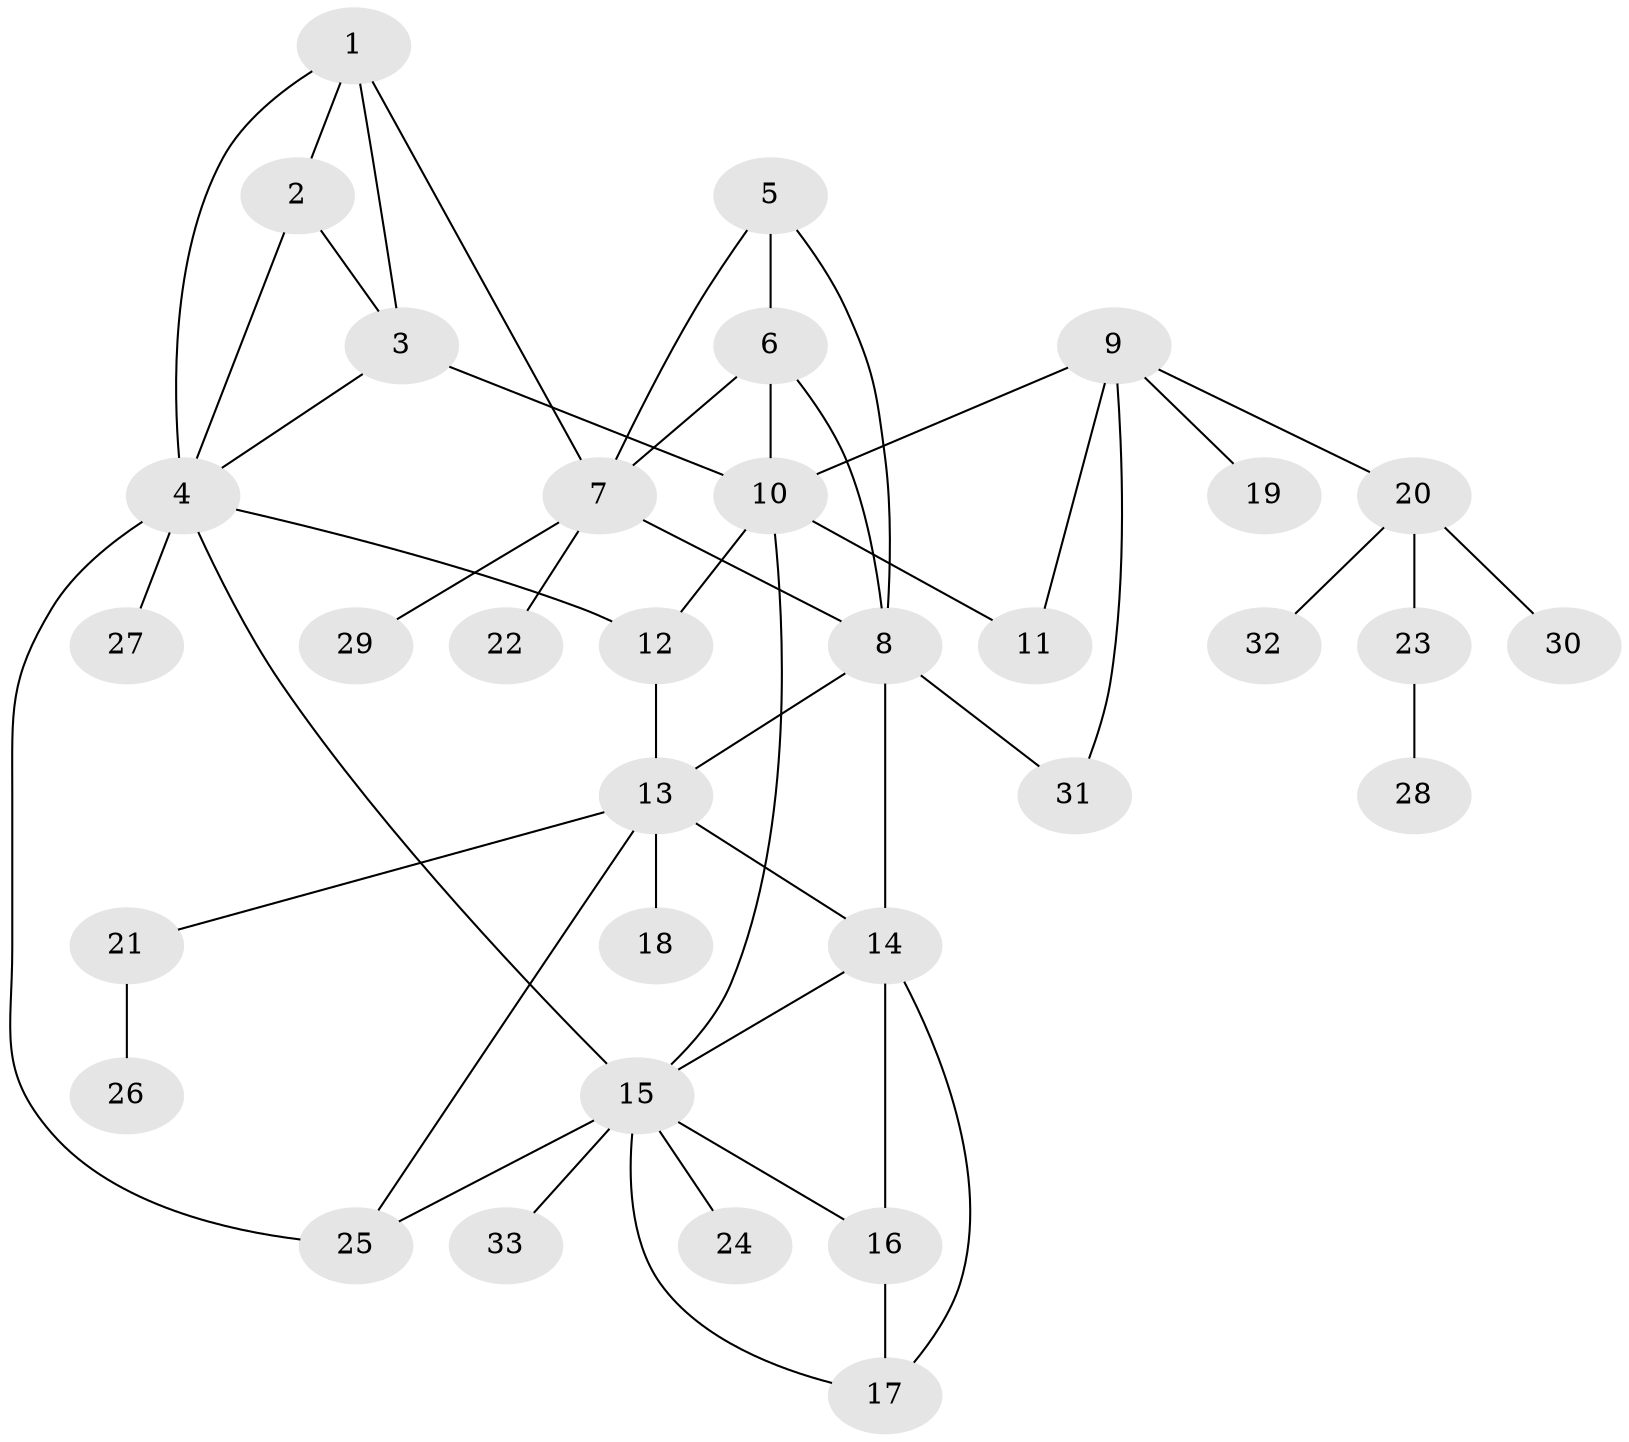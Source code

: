 // original degree distribution, {5: 0.09876543209876543, 4: 0.037037037037037035, 10: 0.037037037037037035, 6: 0.037037037037037035, 9: 0.012345679012345678, 7: 0.037037037037037035, 1: 0.5555555555555556, 2: 0.14814814814814814, 3: 0.037037037037037035}
// Generated by graph-tools (version 1.1) at 2025/52/03/04/25 22:52:11]
// undirected, 33 vertices, 51 edges
graph export_dot {
  node [color=gray90,style=filled];
  1;
  2;
  3;
  4;
  5;
  6;
  7;
  8;
  9;
  10;
  11;
  12;
  13;
  14;
  15;
  16;
  17;
  18;
  19;
  20;
  21;
  22;
  23;
  24;
  25;
  26;
  27;
  28;
  29;
  30;
  31;
  32;
  33;
  1 -- 2 [weight=1.0];
  1 -- 3 [weight=1.0];
  1 -- 4 [weight=1.0];
  1 -- 7 [weight=1.0];
  2 -- 3 [weight=1.0];
  2 -- 4 [weight=1.0];
  3 -- 4 [weight=1.0];
  3 -- 10 [weight=1.0];
  4 -- 12 [weight=1.0];
  4 -- 15 [weight=1.0];
  4 -- 25 [weight=1.0];
  4 -- 27 [weight=3.0];
  5 -- 6 [weight=1.0];
  5 -- 7 [weight=1.0];
  5 -- 8 [weight=1.0];
  6 -- 7 [weight=1.0];
  6 -- 8 [weight=1.0];
  6 -- 10 [weight=1.0];
  7 -- 8 [weight=1.0];
  7 -- 22 [weight=1.0];
  7 -- 29 [weight=1.0];
  8 -- 13 [weight=1.0];
  8 -- 14 [weight=1.0];
  8 -- 31 [weight=1.0];
  9 -- 10 [weight=2.0];
  9 -- 11 [weight=1.0];
  9 -- 19 [weight=1.0];
  9 -- 20 [weight=1.0];
  9 -- 31 [weight=1.0];
  10 -- 11 [weight=4.0];
  10 -- 12 [weight=1.0];
  10 -- 15 [weight=1.0];
  12 -- 13 [weight=3.0];
  13 -- 14 [weight=1.0];
  13 -- 18 [weight=1.0];
  13 -- 21 [weight=1.0];
  13 -- 25 [weight=1.0];
  14 -- 15 [weight=1.0];
  14 -- 16 [weight=1.0];
  14 -- 17 [weight=1.0];
  15 -- 16 [weight=1.0];
  15 -- 17 [weight=1.0];
  15 -- 24 [weight=1.0];
  15 -- 25 [weight=1.0];
  15 -- 33 [weight=1.0];
  16 -- 17 [weight=1.0];
  20 -- 23 [weight=1.0];
  20 -- 30 [weight=1.0];
  20 -- 32 [weight=1.0];
  21 -- 26 [weight=1.0];
  23 -- 28 [weight=1.0];
}

